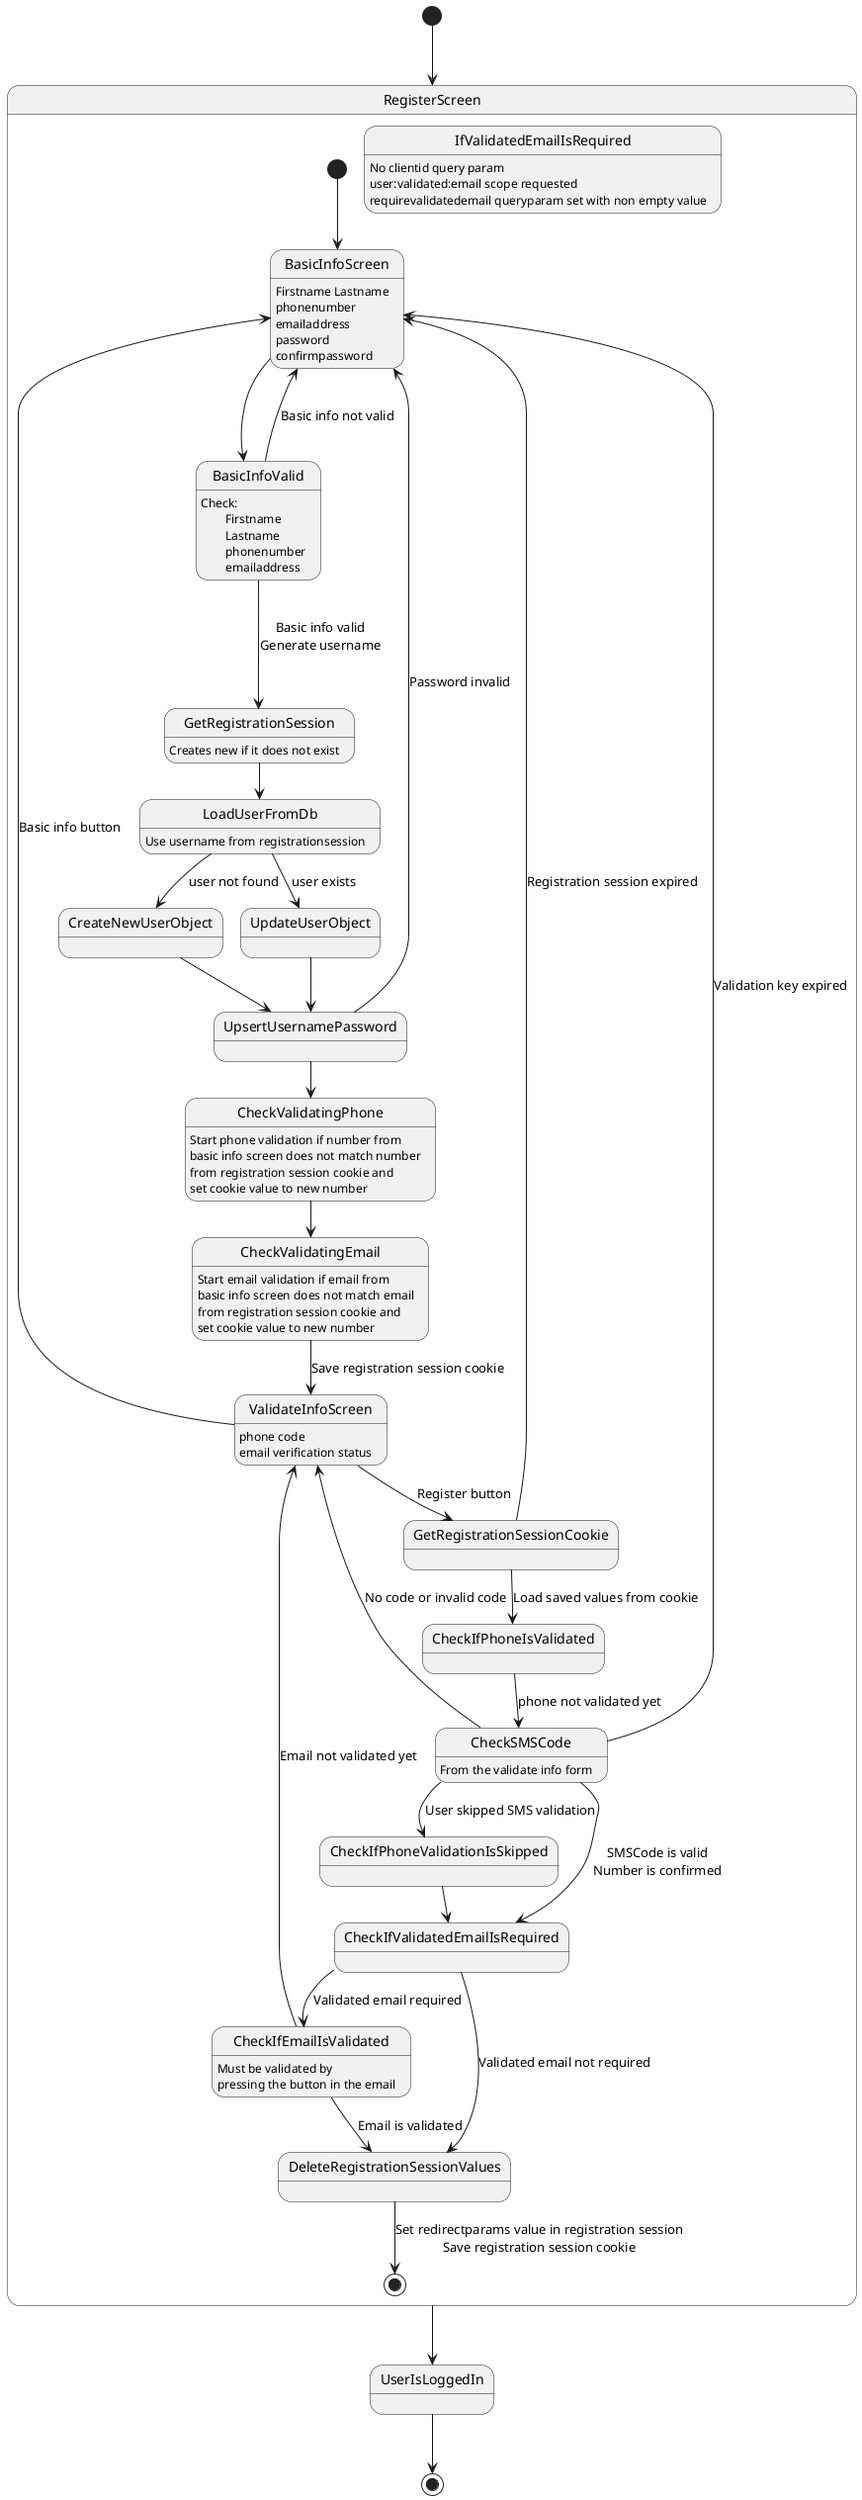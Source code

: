 @startuml current_registration_flow

[*] --> RegisterScreen
state RegisterScreen {
    [*] --> BasicInfoScreen
    BasicInfoScreen: Firstname Lastname\nphonenumber\nemailaddress\npassword\nconfirmpassword
    BasicInfoScreen --> BasicInfoValid
    BasicInfoValid: Check:\n\tFirstname\n\tLastname\n\tphonenumber\n\temailaddress
    BasicInfoValid -up--> BasicInfoScreen: Basic info not valid

    BasicInfoValid -d--> GetRegistrationSession: Basic info valid\nGenerate username
    GetRegistrationSession: Creates new if it does not exist

    GetRegistrationSession --> LoadUserFromDb
    LoadUserFromDb: Use username from registrationsession
   
    LoadUserFromDb --> CreateNewUserObject: user not found
    LoadUserFromDb --> UpdateUserObject: user exists

    CreateNewUserObject --> UpsertUsernamePassword
    UpdateUserObject --> UpsertUsernamePassword

    UpsertUsernamePassword --> BasicInfoScreen: Password invalid
    
    UpsertUsernamePassword --> CheckValidatingPhone
    CheckValidatingPhone: Start phone validation if number from\nbasic info screen does not match number\nfrom registration session cookie and\nset cookie value to new number

    CheckValidatingPhone --> CheckValidatingEmail
    CheckValidatingEmail: Start email validation if email from\nbasic info screen does not match email\nfrom registration session cookie and\nset cookie value to new number

    CheckValidatingEmail --> ValidateInfoScreen: Save registration session cookie
    ValidateInfoScreen: phone code\nemail verification status

    ValidateInfoScreen --> BasicInfoScreen: Basic info button

    ValidateInfoScreen --> GetRegistrationSessionCookie: Register button

    GetRegistrationSessionCookie --> BasicInfoScreen: Registration session expired

    GetRegistrationSessionCookie --> CheckIfPhoneIsValidated: Load saved values from cookie

    CheckIfPhoneIsValidated --> CheckSMSCode: phone not validated yet
    CheckSMSCode: From the validate info form
    CheckSMSCode --> ValidateInfoScreen: No code or invalid code
    CheckSMSCode --> BasicInfoScreen: Validation key expired
    CheckSMSCode --> CheckIfValidatedEmailIsRequired: SMSCode is valid\nNumber is confirmed
    CheckSMSCode --> CheckIfPhoneValidationIsSkipped: User skipped SMS validation
    CheckIfPhoneValidationIsSkipped --> CheckIfValidatedEmailIsRequired
    IfValidatedEmailIsRequired: No clientid query param\nuser:validated:email scope requested\nrequirevalidatedemail queryparam set with non empty value
    CheckIfValidatedEmailIsRequired --> CheckIfEmailIsValidated: Validated email required 
    CheckIfEmailIsValidated: Must be validated by\npressing the button in the email
    CheckIfEmailIsValidated -right--> ValidateInfoScreen: Email not validated yet
    CheckIfValidatedEmailIsRequired --> DeleteRegistrationSessionValues: Validated email not required
    CheckIfEmailIsValidated --> DeleteRegistrationSessionValues: Email is validated
    DeleteRegistrationSessionValues --> [*]: Set redirectparams value in registration session\nSave registration session cookie
}

RegisterScreen --> UserIsLoggedIn
UserIsLoggedIn --> [*]

@enduml